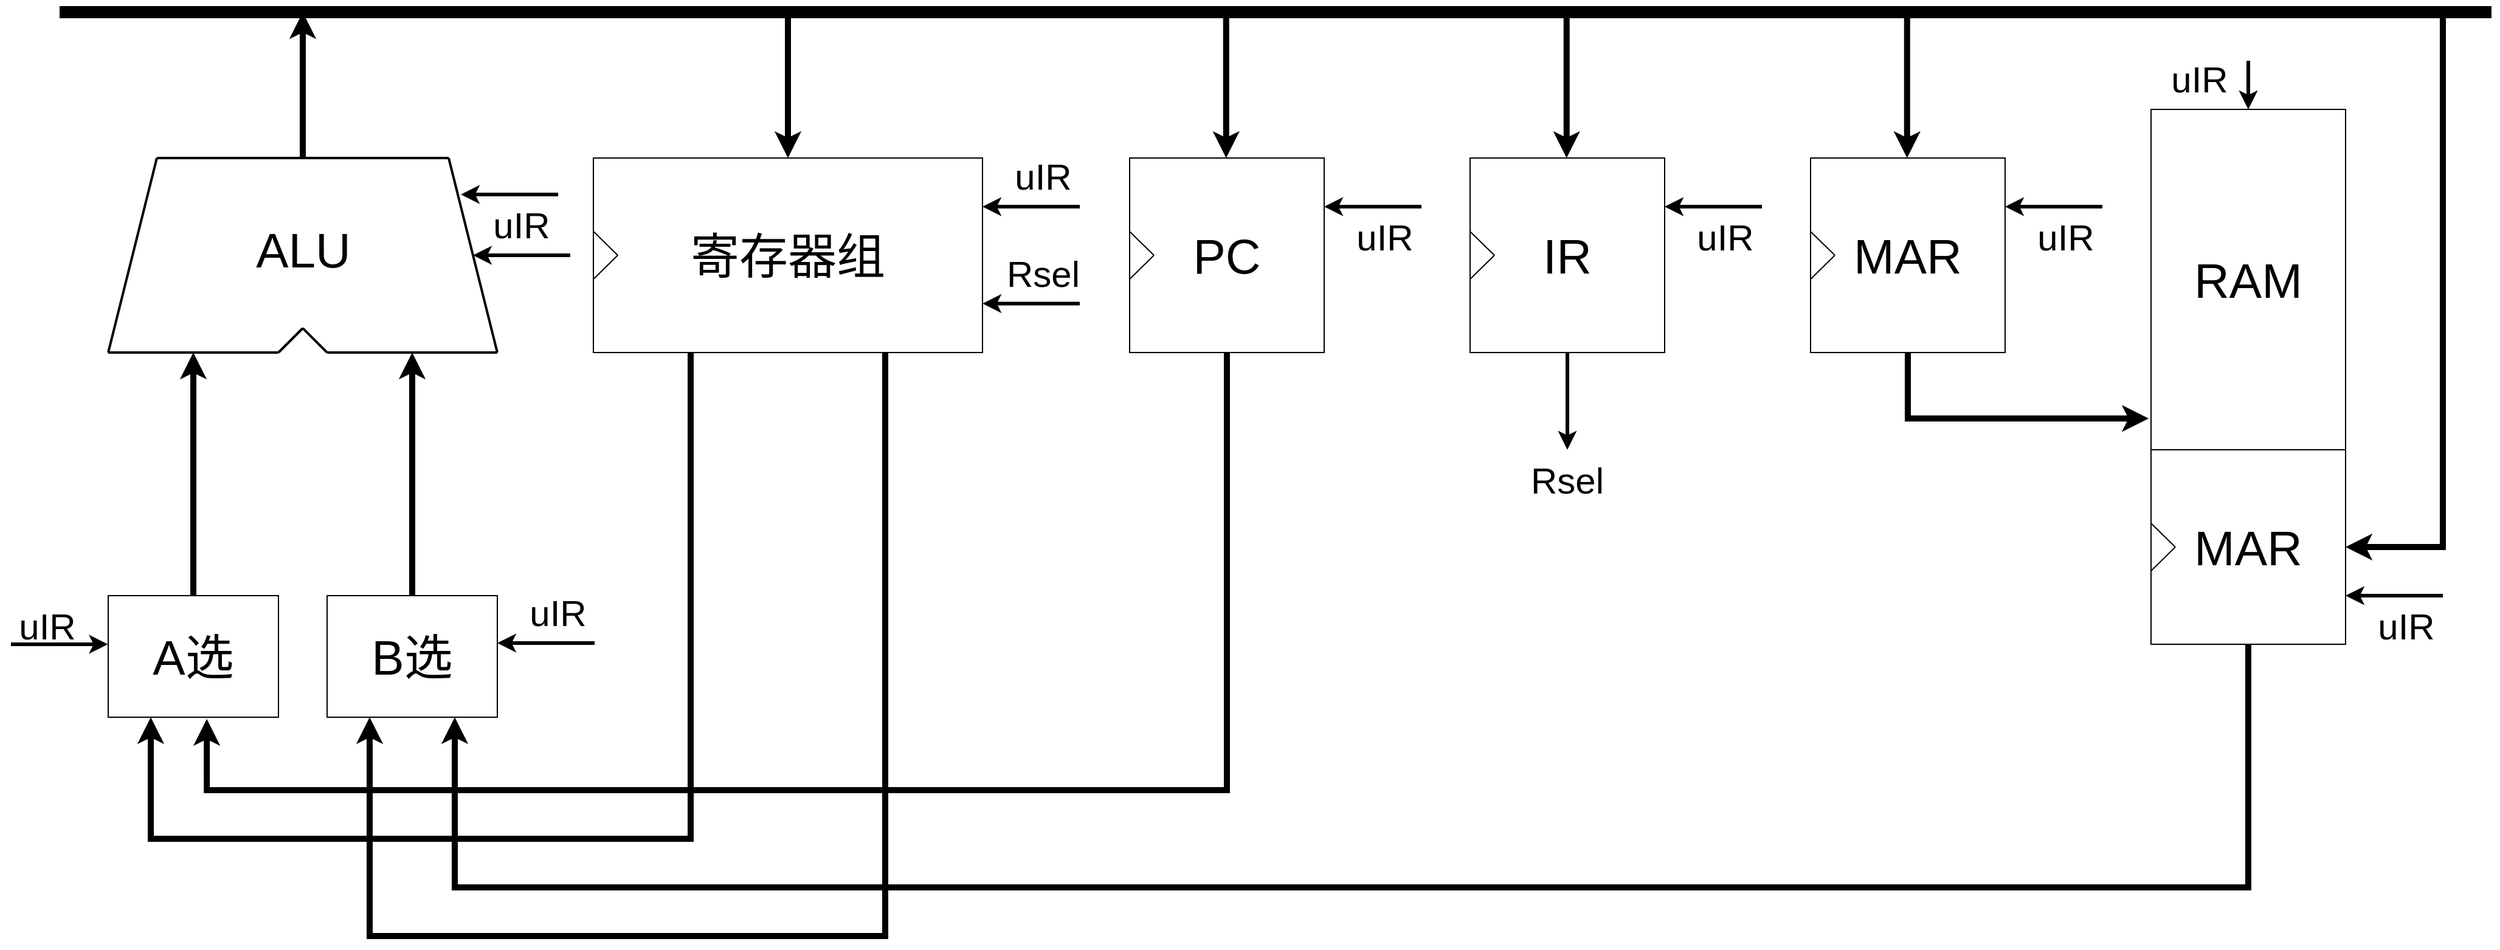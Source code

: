 <mxfile version="24.4.10" type="github">
  <diagram name="第 1 页" id="NPU7hm5LGNGhCcqN77LV">
    <mxGraphModel dx="4097" dy="2380" grid="1" gridSize="10" guides="1" tooltips="1" connect="1" arrows="1" fold="1" page="1" pageScale="1" pageWidth="2336" pageHeight="1654" math="0" shadow="0">
      <root>
        <mxCell id="0" />
        <mxCell id="1" parent="0" />
        <mxCell id="jWbf1facQkrspruIxKf3-2" value="" style="endArrow=none;html=1;rounded=0;jumpSize=10;strokeOpacity=100;arcSize=20;strokeWidth=10;" edge="1" parent="1">
          <mxGeometry width="50" height="50" relative="1" as="geometry">
            <mxPoint x="188" y="447" as="sourcePoint" />
            <mxPoint x="2188" y="447" as="targetPoint" />
          </mxGeometry>
        </mxCell>
        <mxCell id="jWbf1facQkrspruIxKf3-4" value="" style="endArrow=none;html=1;rounded=0;strokeWidth=2;" edge="1" parent="1">
          <mxGeometry width="50" height="50" relative="1" as="geometry">
            <mxPoint x="268" y="567" as="sourcePoint" />
            <mxPoint x="508" y="567" as="targetPoint" />
          </mxGeometry>
        </mxCell>
        <mxCell id="jWbf1facQkrspruIxKf3-5" value="" style="endArrow=none;html=1;rounded=0;strokeWidth=2;" edge="1" parent="1">
          <mxGeometry width="50" height="50" relative="1" as="geometry">
            <mxPoint x="228" y="727" as="sourcePoint" />
            <mxPoint x="268" y="567" as="targetPoint" />
          </mxGeometry>
        </mxCell>
        <mxCell id="jWbf1facQkrspruIxKf3-6" value="" style="endArrow=none;html=1;rounded=0;strokeWidth=2;" edge="1" parent="1">
          <mxGeometry width="50" height="50" relative="1" as="geometry">
            <mxPoint x="548" y="727" as="sourcePoint" />
            <mxPoint x="508" y="567" as="targetPoint" />
          </mxGeometry>
        </mxCell>
        <mxCell id="jWbf1facQkrspruIxKf3-8" value="" style="endArrow=none;html=1;rounded=0;strokeWidth=2;" edge="1" parent="1">
          <mxGeometry width="50" height="50" relative="1" as="geometry">
            <mxPoint x="228" y="727" as="sourcePoint" />
            <mxPoint x="368" y="727" as="targetPoint" />
          </mxGeometry>
        </mxCell>
        <mxCell id="jWbf1facQkrspruIxKf3-9" value="" style="endArrow=none;html=1;rounded=0;strokeWidth=2;" edge="1" parent="1">
          <mxGeometry width="50" height="50" relative="1" as="geometry">
            <mxPoint x="408" y="727" as="sourcePoint" />
            <mxPoint x="548" y="727" as="targetPoint" />
          </mxGeometry>
        </mxCell>
        <mxCell id="jWbf1facQkrspruIxKf3-10" value="" style="endArrow=none;html=1;rounded=0;strokeWidth=2;" edge="1" parent="1">
          <mxGeometry width="50" height="50" relative="1" as="geometry">
            <mxPoint x="368" y="727" as="sourcePoint" />
            <mxPoint x="388" y="707" as="targetPoint" />
          </mxGeometry>
        </mxCell>
        <mxCell id="jWbf1facQkrspruIxKf3-11" value="" style="endArrow=none;html=1;rounded=0;strokeWidth=2;" edge="1" parent="1">
          <mxGeometry width="50" height="50" relative="1" as="geometry">
            <mxPoint x="388" y="707" as="sourcePoint" />
            <mxPoint x="408" y="727" as="targetPoint" />
          </mxGeometry>
        </mxCell>
        <mxCell id="jWbf1facQkrspruIxKf3-12" value="" style="endArrow=classic;html=1;rounded=0;strokeWidth=5;" edge="1" parent="1">
          <mxGeometry width="50" height="50" relative="1" as="geometry">
            <mxPoint x="388" y="567" as="sourcePoint" />
            <mxPoint x="388" y="447" as="targetPoint" />
          </mxGeometry>
        </mxCell>
        <mxCell id="jWbf1facQkrspruIxKf3-17" style="edgeStyle=orthogonalEdgeStyle;rounded=0;orthogonalLoop=1;jettySize=auto;html=1;exitX=0.5;exitY=0;exitDx=0;exitDy=0;strokeWidth=5;" edge="1" parent="1" source="jWbf1facQkrspruIxKf3-14">
          <mxGeometry relative="1" as="geometry">
            <mxPoint x="298" y="727" as="targetPoint" />
          </mxGeometry>
        </mxCell>
        <mxCell id="jWbf1facQkrspruIxKf3-14" value="&lt;font style=&quot;font-size: 40px;&quot;&gt;A选&lt;/font&gt;" style="rounded=0;whiteSpace=wrap;html=1;" vertex="1" parent="1">
          <mxGeometry x="228" y="927" width="140" height="100" as="geometry" />
        </mxCell>
        <mxCell id="jWbf1facQkrspruIxKf3-18" style="edgeStyle=orthogonalEdgeStyle;rounded=0;orthogonalLoop=1;jettySize=auto;html=1;exitX=0.5;exitY=0;exitDx=0;exitDy=0;strokeWidth=5;" edge="1" parent="1" source="jWbf1facQkrspruIxKf3-15">
          <mxGeometry relative="1" as="geometry">
            <mxPoint x="478" y="727" as="targetPoint" />
          </mxGeometry>
        </mxCell>
        <mxCell id="jWbf1facQkrspruIxKf3-15" value="&lt;font style=&quot;font-size: 40px;&quot;&gt;B选&lt;/font&gt;" style="rounded=0;whiteSpace=wrap;html=1;" vertex="1" parent="1">
          <mxGeometry x="408" y="927" width="140" height="100" as="geometry" />
        </mxCell>
        <mxCell id="jWbf1facQkrspruIxKf3-16" value="&lt;font style=&quot;font-size: 40px;&quot;&gt;ALU&lt;/font&gt;" style="text;html=1;align=center;verticalAlign=middle;resizable=0;points=[];autosize=1;strokeColor=none;fillColor=none;" vertex="1" parent="1">
          <mxGeometry x="338" y="612" width="100" height="60" as="geometry" />
        </mxCell>
        <mxCell id="jWbf1facQkrspruIxKf3-67" style="edgeStyle=orthogonalEdgeStyle;rounded=0;orthogonalLoop=1;jettySize=auto;html=1;exitX=0.25;exitY=1;exitDx=0;exitDy=0;entryX=0.25;entryY=1;entryDx=0;entryDy=0;strokeWidth=5;" edge="1" parent="1" source="jWbf1facQkrspruIxKf3-19" target="jWbf1facQkrspruIxKf3-14">
          <mxGeometry relative="1" as="geometry">
            <mxPoint x="638" y="1227" as="targetPoint" />
            <Array as="points">
              <mxPoint x="707" y="1127" />
              <mxPoint x="263" y="1127" />
            </Array>
          </mxGeometry>
        </mxCell>
        <mxCell id="jWbf1facQkrspruIxKf3-69" style="edgeStyle=orthogonalEdgeStyle;rounded=0;orthogonalLoop=1;jettySize=auto;html=1;exitX=0.75;exitY=1;exitDx=0;exitDy=0;entryX=0.25;entryY=1;entryDx=0;entryDy=0;strokeWidth=5;" edge="1" parent="1" source="jWbf1facQkrspruIxKf3-19" target="jWbf1facQkrspruIxKf3-15">
          <mxGeometry relative="1" as="geometry">
            <mxPoint x="788" y="1217" as="targetPoint" />
            <Array as="points">
              <mxPoint x="867" y="1207" />
              <mxPoint x="443" y="1207" />
            </Array>
          </mxGeometry>
        </mxCell>
        <mxCell id="jWbf1facQkrspruIxKf3-19" value="&lt;font style=&quot;font-size: 40px;&quot;&gt;寄存器组&lt;/font&gt;" style="rounded=0;whiteSpace=wrap;html=1;" vertex="1" parent="1">
          <mxGeometry x="627" y="567" width="320" height="160" as="geometry" />
        </mxCell>
        <mxCell id="jWbf1facQkrspruIxKf3-20" value="" style="endArrow=none;html=1;rounded=0;exitX=0.001;exitY=0.379;exitDx=0;exitDy=0;exitPerimeter=0;" edge="1" parent="1" source="jWbf1facQkrspruIxKf3-19">
          <mxGeometry width="50" height="50" relative="1" as="geometry">
            <mxPoint x="817" y="767" as="sourcePoint" />
            <mxPoint x="647" y="647" as="targetPoint" />
          </mxGeometry>
        </mxCell>
        <mxCell id="jWbf1facQkrspruIxKf3-21" value="" style="endArrow=none;html=1;rounded=0;exitX=-0.003;exitY=0.629;exitDx=0;exitDy=0;exitPerimeter=0;" edge="1" parent="1">
          <mxGeometry width="50" height="50" relative="1" as="geometry">
            <mxPoint x="627.04" y="666.64" as="sourcePoint" />
            <mxPoint x="647" y="647" as="targetPoint" />
          </mxGeometry>
        </mxCell>
        <mxCell id="jWbf1facQkrspruIxKf3-68" style="edgeStyle=orthogonalEdgeStyle;rounded=0;orthogonalLoop=1;jettySize=auto;html=1;exitX=0.5;exitY=1;exitDx=0;exitDy=0;entryX=0.579;entryY=1.014;entryDx=0;entryDy=0;entryPerimeter=0;strokeWidth=5;" edge="1" parent="1" source="jWbf1facQkrspruIxKf3-22" target="jWbf1facQkrspruIxKf3-14">
          <mxGeometry relative="1" as="geometry">
            <mxPoint x="988" y="1087" as="targetPoint" />
            <Array as="points">
              <mxPoint x="1148" y="1087" />
              <mxPoint x="309" y="1087" />
            </Array>
          </mxGeometry>
        </mxCell>
        <mxCell id="jWbf1facQkrspruIxKf3-22" value="&lt;font style=&quot;font-size: 40px;&quot;&gt;PC&lt;/font&gt;" style="rounded=0;whiteSpace=wrap;html=1;" vertex="1" parent="1">
          <mxGeometry x="1068" y="567" width="160" height="160" as="geometry" />
        </mxCell>
        <mxCell id="jWbf1facQkrspruIxKf3-23" value="" style="endArrow=none;html=1;rounded=0;exitX=0.001;exitY=0.379;exitDx=0;exitDy=0;exitPerimeter=0;" edge="1" parent="1" source="jWbf1facQkrspruIxKf3-22">
          <mxGeometry width="50" height="50" relative="1" as="geometry">
            <mxPoint x="1258" y="767" as="sourcePoint" />
            <mxPoint x="1088" y="647" as="targetPoint" />
          </mxGeometry>
        </mxCell>
        <mxCell id="jWbf1facQkrspruIxKf3-24" value="" style="endArrow=none;html=1;rounded=0;exitX=-0.003;exitY=0.629;exitDx=0;exitDy=0;exitPerimeter=0;" edge="1" parent="1">
          <mxGeometry width="50" height="50" relative="1" as="geometry">
            <mxPoint x="1068.04" y="666.64" as="sourcePoint" />
            <mxPoint x="1088" y="647" as="targetPoint" />
          </mxGeometry>
        </mxCell>
        <mxCell id="jWbf1facQkrspruIxKf3-25" value="&lt;span style=&quot;font-size: 40px;&quot;&gt;IR&lt;/span&gt;" style="rounded=0;whiteSpace=wrap;html=1;" vertex="1" parent="1">
          <mxGeometry x="1348" y="567" width="160" height="160" as="geometry" />
        </mxCell>
        <mxCell id="jWbf1facQkrspruIxKf3-26" value="" style="endArrow=none;html=1;rounded=0;exitX=0.001;exitY=0.379;exitDx=0;exitDy=0;exitPerimeter=0;" edge="1" parent="1" source="jWbf1facQkrspruIxKf3-25">
          <mxGeometry width="50" height="50" relative="1" as="geometry">
            <mxPoint x="1538" y="767" as="sourcePoint" />
            <mxPoint x="1368" y="647" as="targetPoint" />
          </mxGeometry>
        </mxCell>
        <mxCell id="jWbf1facQkrspruIxKf3-27" value="" style="endArrow=none;html=1;rounded=0;exitX=-0.003;exitY=0.629;exitDx=0;exitDy=0;exitPerimeter=0;" edge="1" parent="1">
          <mxGeometry width="50" height="50" relative="1" as="geometry">
            <mxPoint x="1348.04" y="666.64" as="sourcePoint" />
            <mxPoint x="1368" y="647" as="targetPoint" />
          </mxGeometry>
        </mxCell>
        <mxCell id="jWbf1facQkrspruIxKf3-28" value="&lt;span style=&quot;font-size: 40px;&quot;&gt;MAR&lt;/span&gt;" style="rounded=0;whiteSpace=wrap;html=1;" vertex="1" parent="1">
          <mxGeometry x="1628" y="567" width="160" height="160" as="geometry" />
        </mxCell>
        <mxCell id="jWbf1facQkrspruIxKf3-29" value="" style="endArrow=none;html=1;rounded=0;exitX=0.001;exitY=0.379;exitDx=0;exitDy=0;exitPerimeter=0;" edge="1" parent="1" source="jWbf1facQkrspruIxKf3-28">
          <mxGeometry width="50" height="50" relative="1" as="geometry">
            <mxPoint x="1818" y="767" as="sourcePoint" />
            <mxPoint x="1648" y="647" as="targetPoint" />
          </mxGeometry>
        </mxCell>
        <mxCell id="jWbf1facQkrspruIxKf3-30" value="" style="endArrow=none;html=1;rounded=0;exitX=-0.003;exitY=0.629;exitDx=0;exitDy=0;exitPerimeter=0;" edge="1" parent="1">
          <mxGeometry width="50" height="50" relative="1" as="geometry">
            <mxPoint x="1628.04" y="666.64" as="sourcePoint" />
            <mxPoint x="1648" y="647" as="targetPoint" />
          </mxGeometry>
        </mxCell>
        <mxCell id="jWbf1facQkrspruIxKf3-70" style="edgeStyle=orthogonalEdgeStyle;rounded=0;orthogonalLoop=1;jettySize=auto;html=1;exitX=0.5;exitY=1;exitDx=0;exitDy=0;entryX=0.75;entryY=1;entryDx=0;entryDy=0;strokeWidth=5;" edge="1" parent="1" source="jWbf1facQkrspruIxKf3-31" target="jWbf1facQkrspruIxKf3-15">
          <mxGeometry relative="1" as="geometry">
            <mxPoint x="1018" y="1167" as="targetPoint" />
            <Array as="points">
              <mxPoint x="1988" y="1167" />
              <mxPoint x="513" y="1167" />
            </Array>
          </mxGeometry>
        </mxCell>
        <mxCell id="jWbf1facQkrspruIxKf3-31" value="&lt;span style=&quot;font-size: 40px;&quot;&gt;MAR&lt;/span&gt;" style="rounded=0;whiteSpace=wrap;html=1;" vertex="1" parent="1">
          <mxGeometry x="1908" y="807" width="160" height="160" as="geometry" />
        </mxCell>
        <mxCell id="jWbf1facQkrspruIxKf3-32" value="" style="endArrow=none;html=1;rounded=0;exitX=0.001;exitY=0.379;exitDx=0;exitDy=0;exitPerimeter=0;" edge="1" parent="1" source="jWbf1facQkrspruIxKf3-31">
          <mxGeometry width="50" height="50" relative="1" as="geometry">
            <mxPoint x="2098" y="1007" as="sourcePoint" />
            <mxPoint x="1928" y="887" as="targetPoint" />
          </mxGeometry>
        </mxCell>
        <mxCell id="jWbf1facQkrspruIxKf3-33" value="" style="endArrow=none;html=1;rounded=0;exitX=-0.003;exitY=0.629;exitDx=0;exitDy=0;exitPerimeter=0;" edge="1" parent="1">
          <mxGeometry width="50" height="50" relative="1" as="geometry">
            <mxPoint x="1908.04" y="906.64" as="sourcePoint" />
            <mxPoint x="1928" y="887" as="targetPoint" />
          </mxGeometry>
        </mxCell>
        <mxCell id="jWbf1facQkrspruIxKf3-34" value="&lt;font style=&quot;font-size: 40px;&quot;&gt;RAM&lt;/font&gt;" style="rounded=0;whiteSpace=wrap;html=1;" vertex="1" parent="1">
          <mxGeometry x="1908" y="527" width="160" height="280" as="geometry" />
        </mxCell>
        <mxCell id="jWbf1facQkrspruIxKf3-35" value="" style="endArrow=classic;html=1;rounded=0;entryX=0.5;entryY=0;entryDx=0;entryDy=0;strokeWidth=5;" edge="1" parent="1" target="jWbf1facQkrspruIxKf3-19">
          <mxGeometry width="50" height="50" relative="1" as="geometry">
            <mxPoint x="787" y="447" as="sourcePoint" />
            <mxPoint x="1067" y="347" as="targetPoint" />
          </mxGeometry>
        </mxCell>
        <mxCell id="jWbf1facQkrspruIxKf3-36" value="" style="endArrow=classic;html=1;rounded=0;entryX=0.5;entryY=0;entryDx=0;entryDy=0;strokeWidth=5;" edge="1" parent="1">
          <mxGeometry width="50" height="50" relative="1" as="geometry">
            <mxPoint x="1147.38" y="447" as="sourcePoint" />
            <mxPoint x="1147.38" y="567" as="targetPoint" />
          </mxGeometry>
        </mxCell>
        <mxCell id="jWbf1facQkrspruIxKf3-37" value="" style="endArrow=classic;html=1;rounded=0;entryX=0.5;entryY=0;entryDx=0;entryDy=0;strokeWidth=5;" edge="1" parent="1">
          <mxGeometry width="50" height="50" relative="1" as="geometry">
            <mxPoint x="1427.38" y="447" as="sourcePoint" />
            <mxPoint x="1427.38" y="567" as="targetPoint" />
          </mxGeometry>
        </mxCell>
        <mxCell id="jWbf1facQkrspruIxKf3-38" value="" style="endArrow=classic;html=1;rounded=0;entryX=0.5;entryY=0;entryDx=0;entryDy=0;strokeWidth=5;" edge="1" parent="1">
          <mxGeometry width="50" height="50" relative="1" as="geometry">
            <mxPoint x="1707.38" y="447" as="sourcePoint" />
            <mxPoint x="1707.38" y="567" as="targetPoint" />
          </mxGeometry>
        </mxCell>
        <mxCell id="jWbf1facQkrspruIxKf3-39" value="" style="endArrow=classic;html=1;rounded=0;strokeWidth=5;entryX=1;entryY=0.5;entryDx=0;entryDy=0;" edge="1" parent="1" target="jWbf1facQkrspruIxKf3-31">
          <mxGeometry width="50" height="50" relative="1" as="geometry">
            <mxPoint x="2148" y="447" as="sourcePoint" />
            <mxPoint x="2108" y="887" as="targetPoint" />
            <Array as="points">
              <mxPoint x="2148" y="887" />
            </Array>
          </mxGeometry>
        </mxCell>
        <mxCell id="jWbf1facQkrspruIxKf3-40" value="" style="endArrow=classic;html=1;rounded=0;entryX=1;entryY=0.75;entryDx=0;entryDy=0;strokeWidth=3;" edge="1" parent="1" target="jWbf1facQkrspruIxKf3-31">
          <mxGeometry width="50" height="50" relative="1" as="geometry">
            <mxPoint x="2148" y="927" as="sourcePoint" />
            <mxPoint x="2218" y="917" as="targetPoint" />
          </mxGeometry>
        </mxCell>
        <mxCell id="jWbf1facQkrspruIxKf3-41" value="&lt;font style=&quot;font-size: 30px;&quot;&gt;uIR&lt;/font&gt;" style="text;html=1;align=center;verticalAlign=middle;whiteSpace=wrap;rounded=0;" vertex="1" parent="1">
          <mxGeometry x="2088" y="937" width="60" height="30" as="geometry" />
        </mxCell>
        <mxCell id="jWbf1facQkrspruIxKf3-42" value="" style="endArrow=classic;html=1;rounded=0;entryX=1;entryY=0.75;entryDx=0;entryDy=0;strokeWidth=3;" edge="1" parent="1">
          <mxGeometry width="50" height="50" relative="1" as="geometry">
            <mxPoint x="1868" y="607" as="sourcePoint" />
            <mxPoint x="1788" y="607" as="targetPoint" />
          </mxGeometry>
        </mxCell>
        <mxCell id="jWbf1facQkrspruIxKf3-43" value="&lt;font style=&quot;font-size: 30px;&quot;&gt;uIR&lt;/font&gt;" style="text;html=1;align=center;verticalAlign=middle;whiteSpace=wrap;rounded=0;" vertex="1" parent="1">
          <mxGeometry x="1808" y="617" width="60" height="30" as="geometry" />
        </mxCell>
        <mxCell id="jWbf1facQkrspruIxKf3-44" value="" style="endArrow=classic;html=1;rounded=0;entryX=1;entryY=0.75;entryDx=0;entryDy=0;strokeWidth=3;" edge="1" parent="1">
          <mxGeometry width="50" height="50" relative="1" as="geometry">
            <mxPoint x="1588" y="607" as="sourcePoint" />
            <mxPoint x="1508" y="607" as="targetPoint" />
          </mxGeometry>
        </mxCell>
        <mxCell id="jWbf1facQkrspruIxKf3-45" value="&lt;font style=&quot;font-size: 30px;&quot;&gt;uIR&lt;/font&gt;" style="text;html=1;align=center;verticalAlign=middle;whiteSpace=wrap;rounded=0;" vertex="1" parent="1">
          <mxGeometry x="1528" y="617" width="60" height="30" as="geometry" />
        </mxCell>
        <mxCell id="jWbf1facQkrspruIxKf3-46" value="" style="endArrow=classic;html=1;rounded=0;entryX=1;entryY=0.75;entryDx=0;entryDy=0;strokeWidth=3;" edge="1" parent="1">
          <mxGeometry width="50" height="50" relative="1" as="geometry">
            <mxPoint x="1308" y="607" as="sourcePoint" />
            <mxPoint x="1228" y="607" as="targetPoint" />
          </mxGeometry>
        </mxCell>
        <mxCell id="jWbf1facQkrspruIxKf3-47" value="&lt;font style=&quot;font-size: 30px;&quot;&gt;uIR&lt;/font&gt;" style="text;html=1;align=center;verticalAlign=middle;whiteSpace=wrap;rounded=0;" vertex="1" parent="1">
          <mxGeometry x="1248" y="617" width="60" height="30" as="geometry" />
        </mxCell>
        <mxCell id="jWbf1facQkrspruIxKf3-48" value="" style="endArrow=classic;html=1;rounded=0;entryX=1;entryY=0.75;entryDx=0;entryDy=0;strokeWidth=3;" edge="1" parent="1">
          <mxGeometry width="50" height="50" relative="1" as="geometry">
            <mxPoint x="1027" y="607" as="sourcePoint" />
            <mxPoint x="947" y="607" as="targetPoint" />
          </mxGeometry>
        </mxCell>
        <mxCell id="jWbf1facQkrspruIxKf3-49" value="&lt;font style=&quot;font-size: 30px;&quot;&gt;uIR&lt;/font&gt;" style="text;html=1;align=center;verticalAlign=middle;whiteSpace=wrap;rounded=0;" vertex="1" parent="1">
          <mxGeometry x="967" y="567" width="60" height="30" as="geometry" />
        </mxCell>
        <mxCell id="jWbf1facQkrspruIxKf3-51" value="" style="endArrow=classic;html=1;rounded=0;entryX=1;entryY=0.75;entryDx=0;entryDy=0;strokeWidth=3;" edge="1" parent="1">
          <mxGeometry width="50" height="50" relative="1" as="geometry">
            <mxPoint x="598" y="597" as="sourcePoint" />
            <mxPoint x="518" y="597" as="targetPoint" />
          </mxGeometry>
        </mxCell>
        <mxCell id="jWbf1facQkrspruIxKf3-52" value="&lt;font style=&quot;font-size: 30px;&quot;&gt;uIR&lt;/font&gt;" style="text;html=1;align=center;verticalAlign=middle;whiteSpace=wrap;rounded=0;" vertex="1" parent="1">
          <mxGeometry x="538" y="607" width="60" height="30" as="geometry" />
        </mxCell>
        <mxCell id="jWbf1facQkrspruIxKf3-53" value="" style="endArrow=classic;html=1;rounded=0;entryX=1;entryY=0.75;entryDx=0;entryDy=0;strokeWidth=3;" edge="1" parent="1">
          <mxGeometry width="50" height="50" relative="1" as="geometry">
            <mxPoint x="608" y="647" as="sourcePoint" />
            <mxPoint x="528" y="647" as="targetPoint" />
          </mxGeometry>
        </mxCell>
        <mxCell id="jWbf1facQkrspruIxKf3-57" value="" style="endArrow=classic;html=1;rounded=0;entryX=1;entryY=0.75;entryDx=0;entryDy=0;strokeWidth=3;" edge="1" parent="1">
          <mxGeometry width="50" height="50" relative="1" as="geometry">
            <mxPoint x="1027" y="686.72" as="sourcePoint" />
            <mxPoint x="947" y="686.72" as="targetPoint" />
          </mxGeometry>
        </mxCell>
        <mxCell id="jWbf1facQkrspruIxKf3-58" value="&lt;span style=&quot;font-size: 30px;&quot;&gt;Rsel&lt;/span&gt;" style="text;html=1;align=center;verticalAlign=middle;whiteSpace=wrap;rounded=0;" vertex="1" parent="1">
          <mxGeometry x="967" y="646.72" width="60" height="30" as="geometry" />
        </mxCell>
        <mxCell id="jWbf1facQkrspruIxKf3-59" value="" style="endArrow=classic;html=1;rounded=0;strokeWidth=3;exitX=0.5;exitY=1;exitDx=0;exitDy=0;" edge="1" parent="1" source="jWbf1facQkrspruIxKf3-25">
          <mxGeometry width="50" height="50" relative="1" as="geometry">
            <mxPoint x="1428" y="787" as="sourcePoint" />
            <mxPoint x="1428" y="807" as="targetPoint" />
          </mxGeometry>
        </mxCell>
        <mxCell id="jWbf1facQkrspruIxKf3-60" value="&lt;span style=&quot;font-size: 30px;&quot;&gt;Rsel&lt;/span&gt;" style="text;html=1;align=center;verticalAlign=middle;whiteSpace=wrap;rounded=0;" vertex="1" parent="1">
          <mxGeometry x="1398" y="817" width="60" height="30" as="geometry" />
        </mxCell>
        <mxCell id="jWbf1facQkrspruIxKf3-62" style="edgeStyle=orthogonalEdgeStyle;rounded=0;orthogonalLoop=1;jettySize=auto;html=1;exitX=0.5;exitY=1;exitDx=0;exitDy=0;entryX=-0.012;entryY=0.908;entryDx=0;entryDy=0;entryPerimeter=0;strokeWidth=5;" edge="1" parent="1" source="jWbf1facQkrspruIxKf3-28" target="jWbf1facQkrspruIxKf3-34">
          <mxGeometry relative="1" as="geometry" />
        </mxCell>
        <mxCell id="jWbf1facQkrspruIxKf3-63" value="" style="endArrow=classic;html=1;rounded=0;entryX=1;entryY=0.75;entryDx=0;entryDy=0;strokeWidth=3;" edge="1" parent="1">
          <mxGeometry width="50" height="50" relative="1" as="geometry">
            <mxPoint x="628" y="966.0" as="sourcePoint" />
            <mxPoint x="548" y="966.0" as="targetPoint" />
          </mxGeometry>
        </mxCell>
        <mxCell id="jWbf1facQkrspruIxKf3-64" value="&lt;font style=&quot;font-size: 30px;&quot;&gt;uIR&lt;/font&gt;" style="text;html=1;align=center;verticalAlign=middle;whiteSpace=wrap;rounded=0;" vertex="1" parent="1">
          <mxGeometry x="568" y="926.0" width="60" height="30" as="geometry" />
        </mxCell>
        <mxCell id="jWbf1facQkrspruIxKf3-65" value="" style="endArrow=classic;html=1;rounded=0;entryX=-0.002;entryY=0.4;entryDx=0;entryDy=0;strokeWidth=3;entryPerimeter=0;" edge="1" parent="1" target="jWbf1facQkrspruIxKf3-14">
          <mxGeometry width="50" height="50" relative="1" as="geometry">
            <mxPoint x="148" y="967" as="sourcePoint" />
            <mxPoint x="118" y="987.0" as="targetPoint" />
          </mxGeometry>
        </mxCell>
        <mxCell id="jWbf1facQkrspruIxKf3-66" value="&lt;font style=&quot;font-size: 30px;&quot;&gt;uIR&lt;/font&gt;" style="text;html=1;align=center;verticalAlign=middle;whiteSpace=wrap;rounded=0;" vertex="1" parent="1">
          <mxGeometry x="148" y="937.0" width="60" height="30" as="geometry" />
        </mxCell>
        <mxCell id="jWbf1facQkrspruIxKf3-71" value="" style="endArrow=classic;html=1;rounded=0;entryX=0.5;entryY=0;entryDx=0;entryDy=0;strokeWidth=3;" edge="1" parent="1" target="jWbf1facQkrspruIxKf3-34">
          <mxGeometry width="50" height="50" relative="1" as="geometry">
            <mxPoint x="1988" y="487" as="sourcePoint" />
            <mxPoint x="1818" y="497" as="targetPoint" />
          </mxGeometry>
        </mxCell>
        <mxCell id="jWbf1facQkrspruIxKf3-72" value="&lt;font style=&quot;font-size: 30px;&quot;&gt;uIR&lt;/font&gt;" style="text;html=1;align=center;verticalAlign=middle;whiteSpace=wrap;rounded=0;" vertex="1" parent="1">
          <mxGeometry x="1918" y="487" width="60" height="30" as="geometry" />
        </mxCell>
      </root>
    </mxGraphModel>
  </diagram>
</mxfile>
